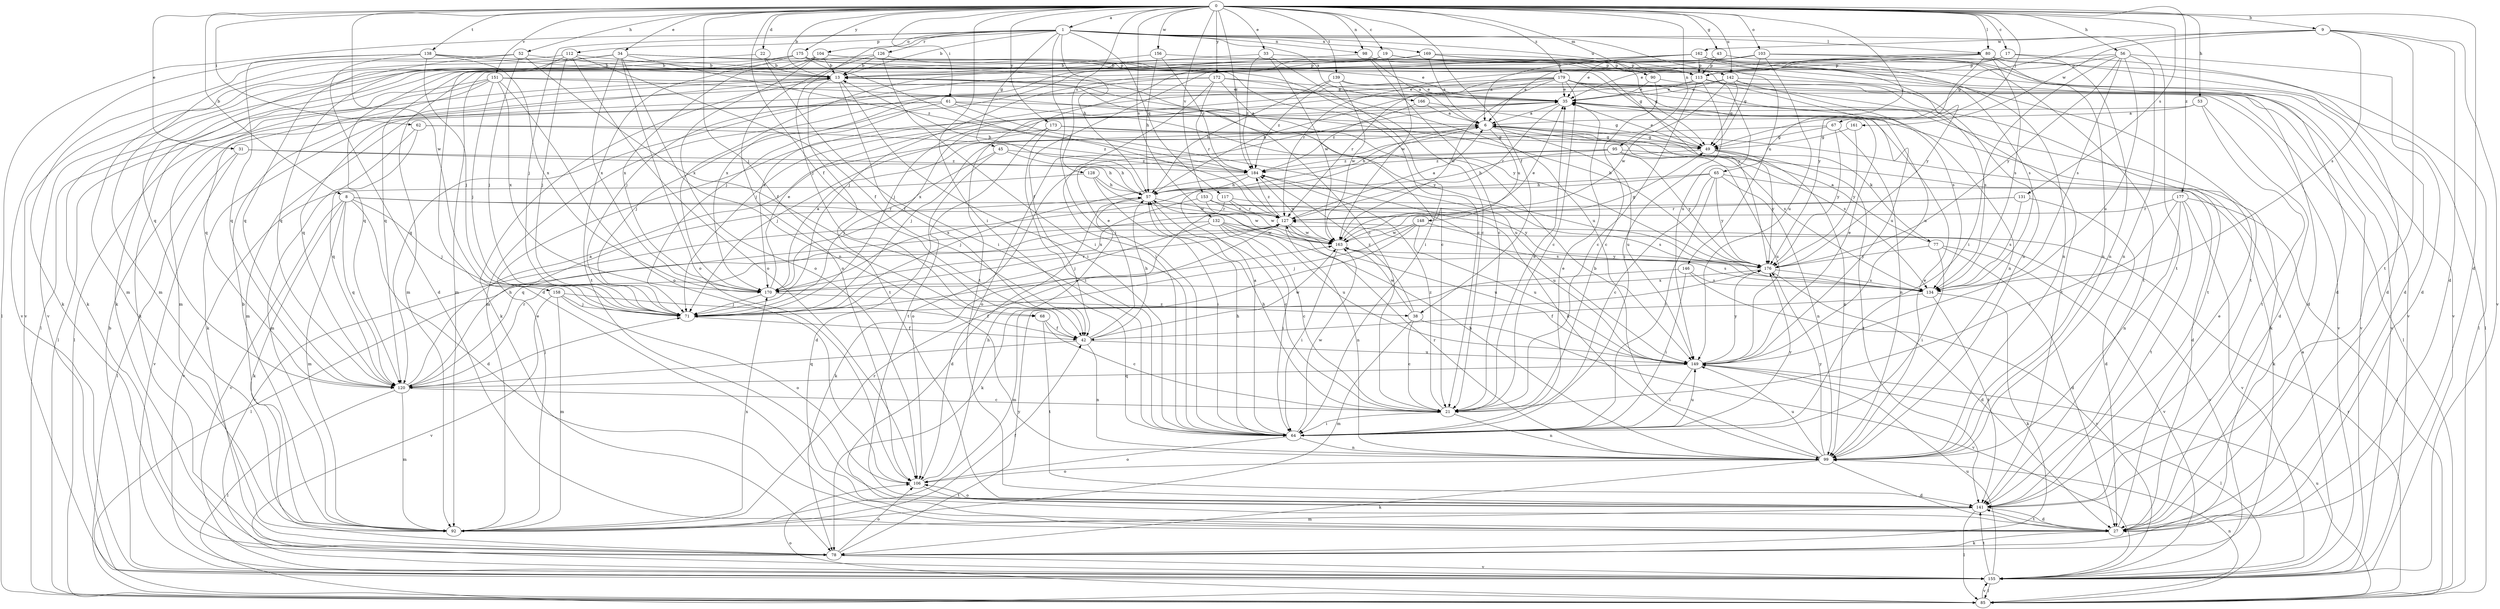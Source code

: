strict digraph  {
0;
1;
6;
8;
9;
13;
17;
19;
21;
22;
27;
31;
33;
34;
35;
38;
42;
43;
45;
49;
52;
53;
56;
57;
61;
62;
64;
65;
67;
68;
71;
77;
78;
80;
85;
90;
92;
95;
98;
99;
103;
104;
106;
112;
113;
117;
120;
126;
127;
128;
131;
132;
134;
138;
139;
141;
142;
146;
148;
149;
151;
153;
155;
156;
158;
161;
162;
163;
166;
169;
170;
172;
173;
175;
176;
177;
179;
184;
0 -> 1  [label=a];
0 -> 8  [label=b];
0 -> 9  [label=b];
0 -> 13  [label=b];
0 -> 17  [label=c];
0 -> 19  [label=c];
0 -> 22  [label=d];
0 -> 27  [label=d];
0 -> 31  [label=e];
0 -> 33  [label=e];
0 -> 34  [label=e];
0 -> 38  [label=f];
0 -> 42  [label=f];
0 -> 43  [label=g];
0 -> 52  [label=h];
0 -> 53  [label=h];
0 -> 56  [label=h];
0 -> 61  [label=i];
0 -> 62  [label=i];
0 -> 64  [label=i];
0 -> 65  [label=j];
0 -> 67  [label=j];
0 -> 68  [label=j];
0 -> 80  [label=l];
0 -> 90  [label=m];
0 -> 95  [label=n];
0 -> 98  [label=n];
0 -> 103  [label=o];
0 -> 128  [label=s];
0 -> 131  [label=s];
0 -> 132  [label=s];
0 -> 138  [label=t];
0 -> 139  [label=t];
0 -> 142  [label=u];
0 -> 151  [label=v];
0 -> 153  [label=v];
0 -> 156  [label=w];
0 -> 158  [label=w];
0 -> 172  [label=y];
0 -> 173  [label=y];
0 -> 175  [label=y];
0 -> 177  [label=z];
0 -> 179  [label=z];
0 -> 184  [label=z];
1 -> 13  [label=b];
1 -> 45  [label=g];
1 -> 57  [label=h];
1 -> 64  [label=i];
1 -> 68  [label=j];
1 -> 71  [label=j];
1 -> 80  [label=l];
1 -> 85  [label=l];
1 -> 98  [label=n];
1 -> 104  [label=o];
1 -> 112  [label=p];
1 -> 117  [label=q];
1 -> 126  [label=r];
1 -> 141  [label=t];
1 -> 142  [label=u];
1 -> 146  [label=u];
1 -> 166  [label=x];
1 -> 169  [label=x];
6 -> 49  [label=g];
6 -> 57  [label=h];
6 -> 71  [label=j];
6 -> 77  [label=k];
6 -> 134  [label=s];
6 -> 148  [label=u];
6 -> 149  [label=u];
8 -> 27  [label=d];
8 -> 71  [label=j];
8 -> 78  [label=k];
8 -> 92  [label=m];
8 -> 120  [label=q];
8 -> 127  [label=r];
8 -> 149  [label=u];
8 -> 155  [label=v];
9 -> 27  [label=d];
9 -> 49  [label=g];
9 -> 134  [label=s];
9 -> 141  [label=t];
9 -> 155  [label=v];
9 -> 161  [label=w];
9 -> 162  [label=w];
13 -> 35  [label=e];
13 -> 42  [label=f];
13 -> 64  [label=i];
13 -> 78  [label=k];
13 -> 85  [label=l];
13 -> 141  [label=t];
17 -> 27  [label=d];
17 -> 35  [label=e];
17 -> 99  [label=n];
17 -> 113  [label=p];
19 -> 71  [label=j];
19 -> 113  [label=p];
19 -> 120  [label=q];
19 -> 134  [label=s];
19 -> 141  [label=t];
19 -> 163  [label=w];
19 -> 170  [label=x];
21 -> 35  [label=e];
21 -> 57  [label=h];
21 -> 64  [label=i];
21 -> 99  [label=n];
21 -> 184  [label=z];
22 -> 13  [label=b];
22 -> 64  [label=i];
22 -> 120  [label=q];
27 -> 35  [label=e];
27 -> 78  [label=k];
27 -> 141  [label=t];
31 -> 57  [label=h];
31 -> 85  [label=l];
31 -> 155  [label=v];
31 -> 184  [label=z];
33 -> 13  [label=b];
33 -> 64  [label=i];
33 -> 99  [label=n];
33 -> 163  [label=w];
33 -> 184  [label=z];
34 -> 21  [label=c];
34 -> 92  [label=m];
34 -> 99  [label=n];
34 -> 106  [label=o];
34 -> 113  [label=p];
34 -> 155  [label=v];
34 -> 170  [label=x];
34 -> 184  [label=z];
35 -> 6  [label=a];
35 -> 78  [label=k];
35 -> 127  [label=r];
38 -> 21  [label=c];
38 -> 92  [label=m];
38 -> 155  [label=v];
38 -> 163  [label=w];
38 -> 184  [label=z];
42 -> 35  [label=e];
42 -> 57  [label=h];
42 -> 99  [label=n];
42 -> 120  [label=q];
42 -> 149  [label=u];
42 -> 163  [label=w];
43 -> 35  [label=e];
43 -> 113  [label=p];
43 -> 141  [label=t];
45 -> 27  [label=d];
45 -> 57  [label=h];
45 -> 71  [label=j];
45 -> 184  [label=z];
49 -> 35  [label=e];
49 -> 99  [label=n];
49 -> 141  [label=t];
49 -> 176  [label=y];
49 -> 184  [label=z];
52 -> 13  [label=b];
52 -> 42  [label=f];
52 -> 71  [label=j];
52 -> 78  [label=k];
52 -> 120  [label=q];
53 -> 6  [label=a];
53 -> 27  [label=d];
53 -> 141  [label=t];
53 -> 170  [label=x];
56 -> 6  [label=a];
56 -> 27  [label=d];
56 -> 64  [label=i];
56 -> 99  [label=n];
56 -> 113  [label=p];
56 -> 134  [label=s];
56 -> 149  [label=u];
56 -> 176  [label=y];
57 -> 13  [label=b];
57 -> 21  [label=c];
57 -> 27  [label=d];
57 -> 127  [label=r];
61 -> 6  [label=a];
61 -> 71  [label=j];
61 -> 78  [label=k];
61 -> 92  [label=m];
61 -> 149  [label=u];
61 -> 176  [label=y];
62 -> 49  [label=g];
62 -> 92  [label=m];
62 -> 120  [label=q];
62 -> 184  [label=z];
64 -> 6  [label=a];
64 -> 35  [label=e];
64 -> 57  [label=h];
64 -> 99  [label=n];
64 -> 106  [label=o];
64 -> 149  [label=u];
64 -> 163  [label=w];
64 -> 176  [label=y];
65 -> 21  [label=c];
65 -> 57  [label=h];
65 -> 64  [label=i];
65 -> 78  [label=k];
65 -> 99  [label=n];
65 -> 170  [label=x];
65 -> 176  [label=y];
67 -> 49  [label=g];
67 -> 99  [label=n];
67 -> 106  [label=o];
67 -> 176  [label=y];
68 -> 21  [label=c];
68 -> 42  [label=f];
68 -> 141  [label=t];
71 -> 42  [label=f];
71 -> 163  [label=w];
77 -> 6  [label=a];
77 -> 27  [label=d];
77 -> 64  [label=i];
77 -> 155  [label=v];
77 -> 176  [label=y];
78 -> 106  [label=o];
78 -> 155  [label=v];
78 -> 176  [label=y];
80 -> 27  [label=d];
80 -> 92  [label=m];
80 -> 99  [label=n];
80 -> 113  [label=p];
80 -> 127  [label=r];
80 -> 134  [label=s];
80 -> 176  [label=y];
85 -> 99  [label=n];
85 -> 106  [label=o];
85 -> 127  [label=r];
85 -> 149  [label=u];
85 -> 155  [label=v];
90 -> 21  [label=c];
90 -> 35  [label=e];
90 -> 155  [label=v];
92 -> 13  [label=b];
92 -> 35  [label=e];
92 -> 42  [label=f];
92 -> 127  [label=r];
92 -> 170  [label=x];
95 -> 27  [label=d];
95 -> 57  [label=h];
95 -> 106  [label=o];
95 -> 149  [label=u];
95 -> 176  [label=y];
95 -> 184  [label=z];
98 -> 6  [label=a];
98 -> 21  [label=c];
98 -> 113  [label=p];
98 -> 170  [label=x];
99 -> 13  [label=b];
99 -> 27  [label=d];
99 -> 35  [label=e];
99 -> 57  [label=h];
99 -> 78  [label=k];
99 -> 106  [label=o];
99 -> 127  [label=r];
99 -> 149  [label=u];
99 -> 176  [label=y];
103 -> 13  [label=b];
103 -> 27  [label=d];
103 -> 49  [label=g];
103 -> 71  [label=j];
103 -> 85  [label=l];
103 -> 92  [label=m];
103 -> 149  [label=u];
104 -> 13  [label=b];
104 -> 27  [label=d];
104 -> 35  [label=e];
104 -> 106  [label=o];
104 -> 170  [label=x];
104 -> 176  [label=y];
106 -> 57  [label=h];
106 -> 141  [label=t];
112 -> 13  [label=b];
112 -> 42  [label=f];
112 -> 71  [label=j];
112 -> 92  [label=m];
112 -> 106  [label=o];
112 -> 120  [label=q];
113 -> 21  [label=c];
113 -> 35  [label=e];
113 -> 64  [label=i];
113 -> 71  [label=j];
113 -> 141  [label=t];
113 -> 149  [label=u];
113 -> 155  [label=v];
117 -> 78  [label=k];
117 -> 127  [label=r];
117 -> 134  [label=s];
117 -> 163  [label=w];
120 -> 6  [label=a];
120 -> 21  [label=c];
120 -> 57  [label=h];
120 -> 71  [label=j];
120 -> 85  [label=l];
120 -> 92  [label=m];
120 -> 127  [label=r];
126 -> 13  [label=b];
126 -> 21  [label=c];
126 -> 64  [label=i];
126 -> 78  [label=k];
126 -> 106  [label=o];
127 -> 6  [label=a];
127 -> 85  [label=l];
127 -> 99  [label=n];
127 -> 149  [label=u];
127 -> 163  [label=w];
127 -> 184  [label=z];
128 -> 57  [label=h];
128 -> 64  [label=i];
128 -> 155  [label=v];
128 -> 163  [label=w];
131 -> 27  [label=d];
131 -> 120  [label=q];
131 -> 127  [label=r];
131 -> 134  [label=s];
132 -> 21  [label=c];
132 -> 64  [label=i];
132 -> 71  [label=j];
132 -> 134  [label=s];
132 -> 149  [label=u];
132 -> 155  [label=v];
132 -> 163  [label=w];
134 -> 42  [label=f];
134 -> 78  [label=k];
134 -> 141  [label=t];
138 -> 13  [label=b];
138 -> 27  [label=d];
138 -> 49  [label=g];
138 -> 71  [label=j];
138 -> 120  [label=q];
138 -> 155  [label=v];
138 -> 170  [label=x];
139 -> 35  [label=e];
139 -> 57  [label=h];
139 -> 155  [label=v];
139 -> 163  [label=w];
139 -> 184  [label=z];
141 -> 27  [label=d];
141 -> 85  [label=l];
141 -> 92  [label=m];
141 -> 106  [label=o];
142 -> 27  [label=d];
142 -> 35  [label=e];
142 -> 49  [label=g];
142 -> 57  [label=h];
142 -> 92  [label=m];
142 -> 99  [label=n];
142 -> 134  [label=s];
142 -> 163  [label=w];
146 -> 64  [label=i];
146 -> 92  [label=m];
146 -> 134  [label=s];
146 -> 155  [label=v];
148 -> 71  [label=j];
148 -> 78  [label=k];
148 -> 149  [label=u];
148 -> 155  [label=v];
148 -> 163  [label=w];
149 -> 35  [label=e];
149 -> 64  [label=i];
149 -> 85  [label=l];
149 -> 120  [label=q];
149 -> 176  [label=y];
151 -> 35  [label=e];
151 -> 71  [label=j];
151 -> 78  [label=k];
151 -> 92  [label=m];
151 -> 106  [label=o];
151 -> 120  [label=q];
151 -> 170  [label=x];
151 -> 176  [label=y];
153 -> 127  [label=r];
153 -> 163  [label=w];
153 -> 170  [label=x];
153 -> 176  [label=y];
155 -> 6  [label=a];
155 -> 13  [label=b];
155 -> 85  [label=l];
155 -> 141  [label=t];
155 -> 149  [label=u];
156 -> 13  [label=b];
156 -> 49  [label=g];
156 -> 57  [label=h];
156 -> 184  [label=z];
158 -> 42  [label=f];
158 -> 71  [label=j];
158 -> 92  [label=m];
158 -> 106  [label=o];
158 -> 155  [label=v];
161 -> 49  [label=g];
161 -> 176  [label=y];
162 -> 6  [label=a];
162 -> 42  [label=f];
162 -> 71  [label=j];
162 -> 85  [label=l];
162 -> 99  [label=n];
162 -> 113  [label=p];
162 -> 120  [label=q];
162 -> 155  [label=v];
162 -> 176  [label=y];
163 -> 35  [label=e];
163 -> 49  [label=g];
163 -> 64  [label=i];
163 -> 134  [label=s];
163 -> 176  [label=y];
166 -> 6  [label=a];
166 -> 49  [label=g];
166 -> 184  [label=z];
169 -> 6  [label=a];
169 -> 85  [label=l];
169 -> 113  [label=p];
169 -> 141  [label=t];
169 -> 149  [label=u];
169 -> 155  [label=v];
170 -> 6  [label=a];
170 -> 35  [label=e];
170 -> 71  [label=j];
170 -> 127  [label=r];
170 -> 38  [label=z];
172 -> 21  [label=c];
172 -> 35  [label=e];
172 -> 64  [label=i];
172 -> 85  [label=l];
172 -> 120  [label=q];
172 -> 127  [label=r];
172 -> 149  [label=u];
173 -> 49  [label=g];
173 -> 64  [label=i];
173 -> 71  [label=j];
173 -> 134  [label=s];
173 -> 141  [label=t];
175 -> 21  [label=c];
175 -> 78  [label=k];
175 -> 113  [label=p];
175 -> 127  [label=r];
175 -> 141  [label=t];
175 -> 155  [label=v];
176 -> 13  [label=b];
176 -> 27  [label=d];
176 -> 134  [label=s];
176 -> 170  [label=x];
177 -> 21  [label=c];
177 -> 85  [label=l];
177 -> 99  [label=n];
177 -> 127  [label=r];
177 -> 141  [label=t];
177 -> 155  [label=v];
179 -> 21  [label=c];
179 -> 35  [label=e];
179 -> 71  [label=j];
179 -> 85  [label=l];
179 -> 120  [label=q];
179 -> 127  [label=r];
179 -> 134  [label=s];
179 -> 141  [label=t];
179 -> 149  [label=u];
179 -> 163  [label=w];
179 -> 170  [label=x];
184 -> 57  [label=h];
184 -> 71  [label=j];
184 -> 99  [label=n];
184 -> 163  [label=w];
}
